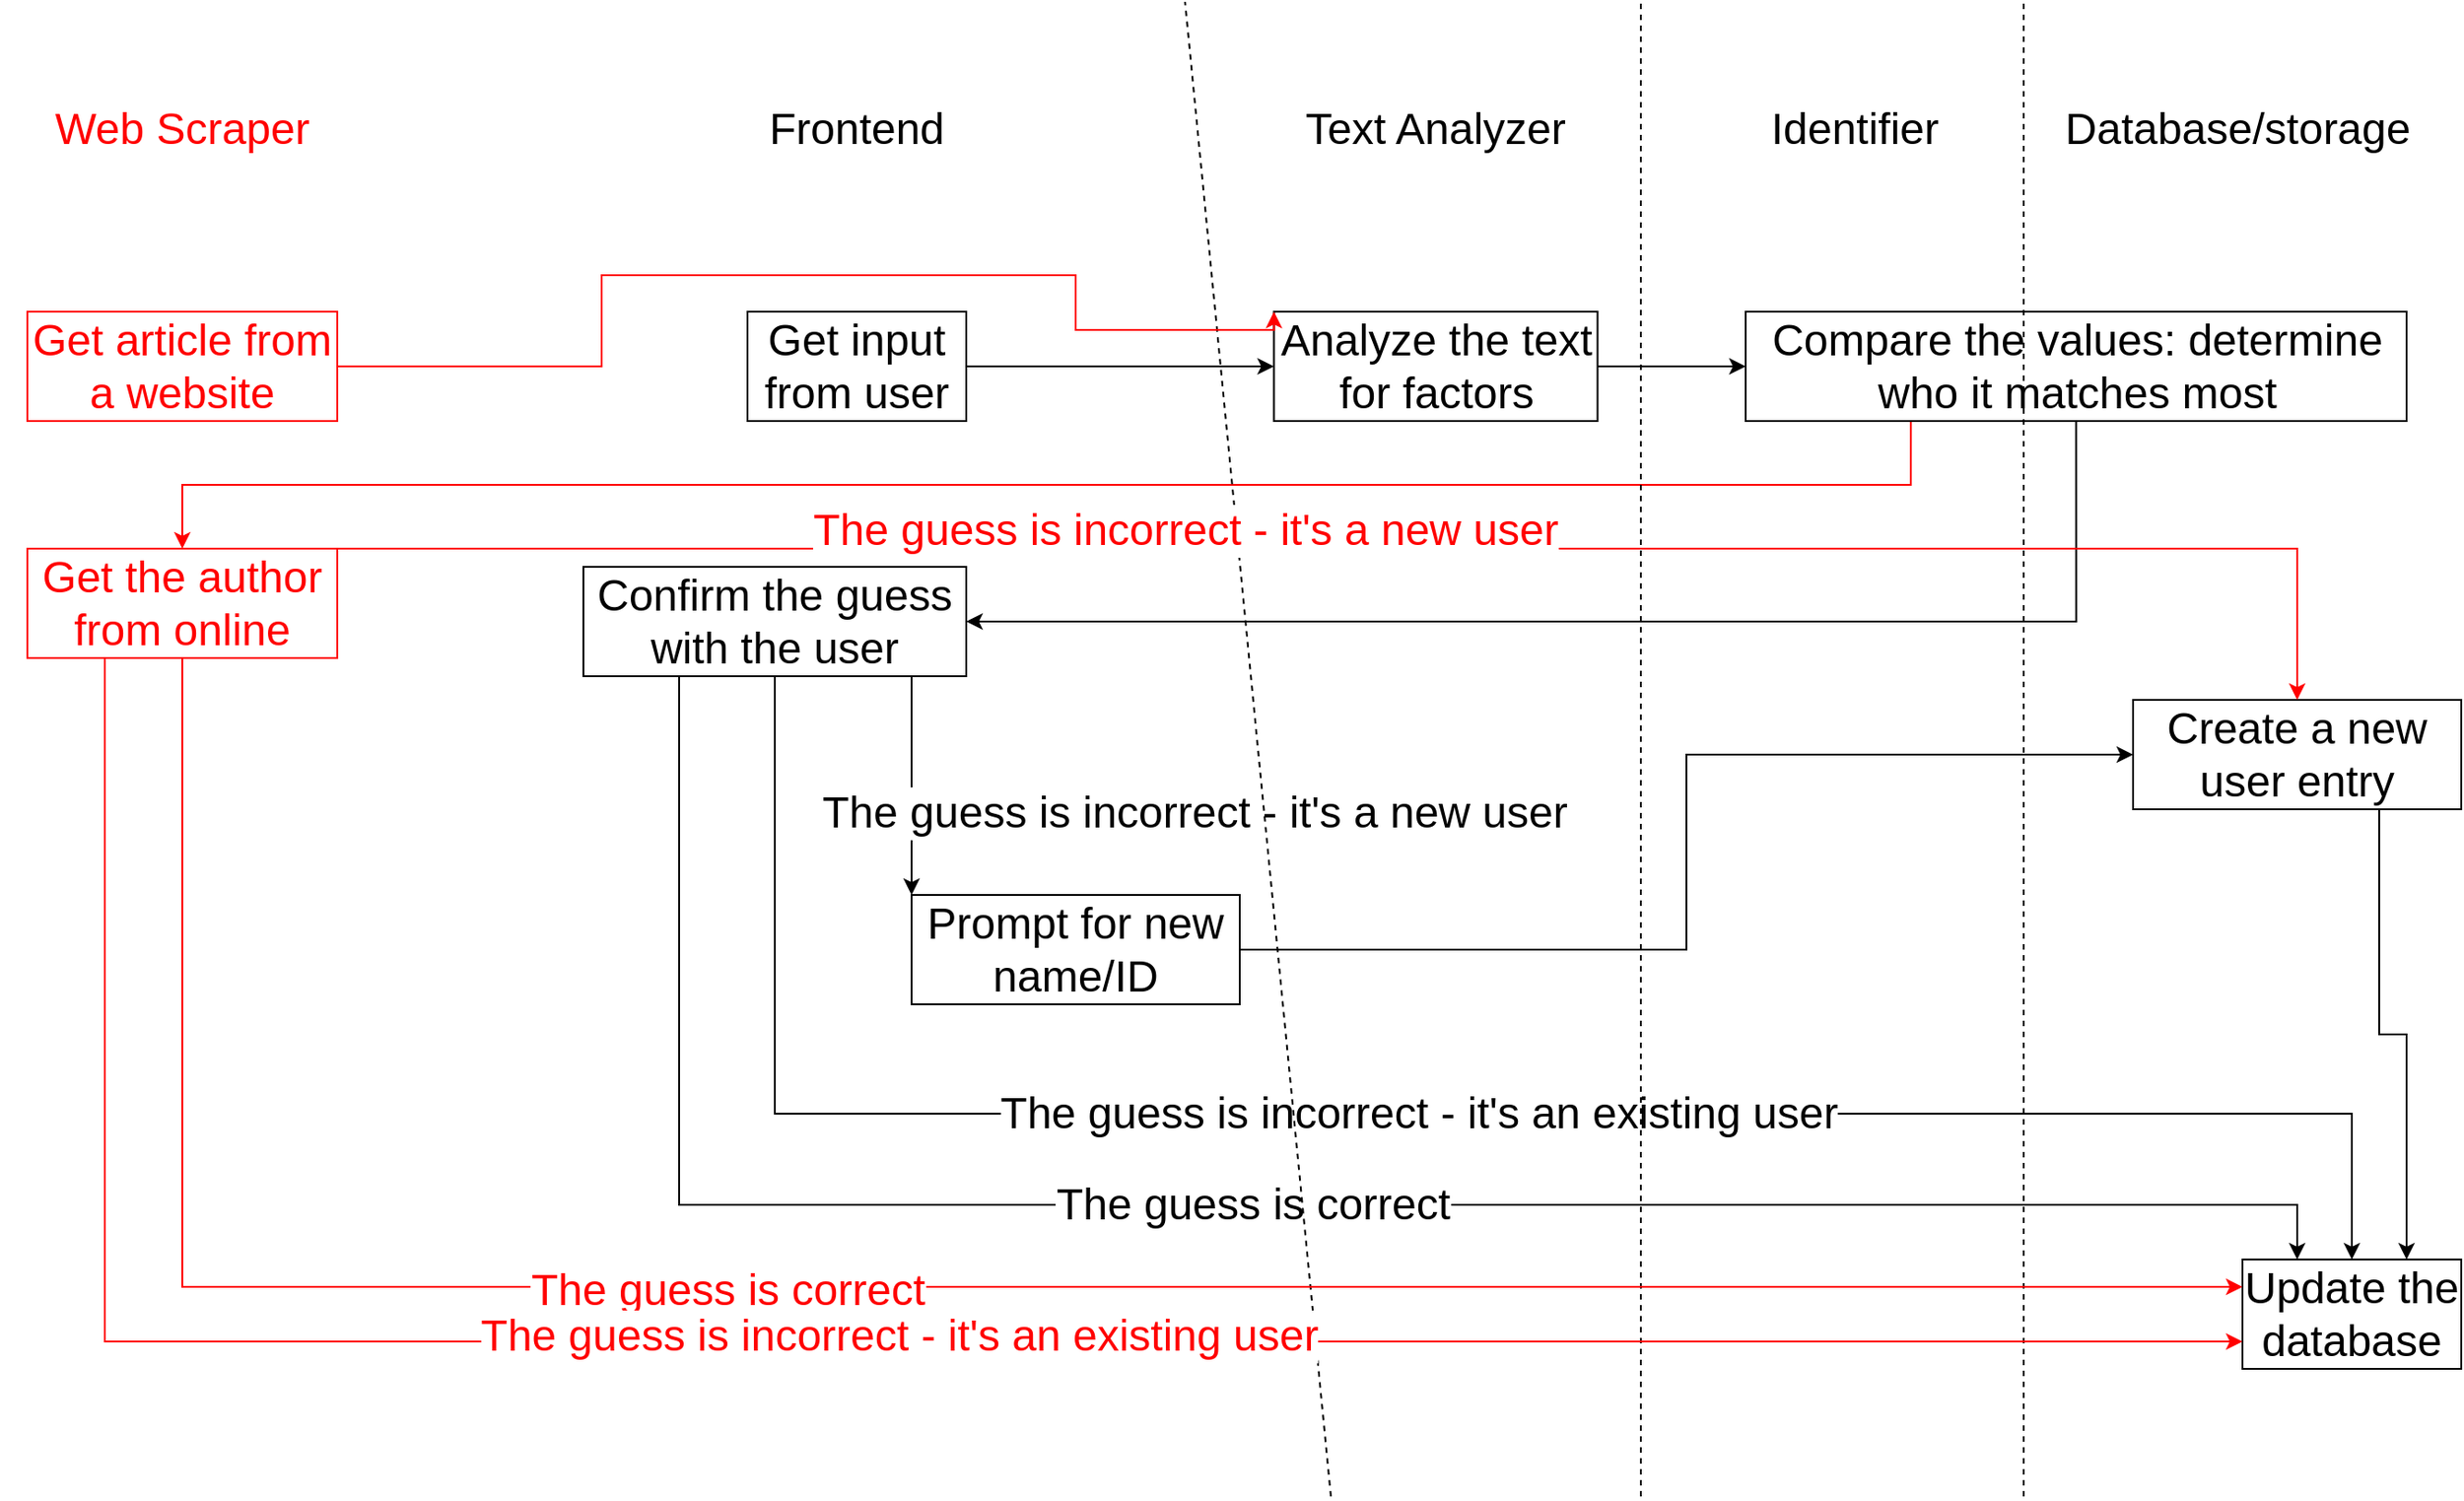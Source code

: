 <mxfile version="13.0.3" type="device"><diagram id="lMcSujnh_APiAG2perR2" name="Page-1"><mxGraphModel dx="4095" dy="1691" grid="1" gridSize="10" guides="1" tooltips="1" connect="1" arrows="1" fold="1" page="1" pageScale="1" pageWidth="1169" pageHeight="827" math="0" shadow="0"><root><mxCell id="0"/><mxCell id="1" parent="0"/><mxCell id="txSQgpxjO1GSqibSGy86-5" style="edgeStyle=orthogonalEdgeStyle;rounded=0;orthogonalLoop=1;jettySize=auto;html=1;exitX=1;exitY=0.5;exitDx=0;exitDy=0;entryX=0;entryY=0.5;entryDx=0;entryDy=0;fontSize=24;" parent="1" source="txSQgpxjO1GSqibSGy86-1" target="txSQgpxjO1GSqibSGy86-4" edge="1"><mxGeometry relative="1" as="geometry"/></mxCell><mxCell id="txSQgpxjO1GSqibSGy86-1" value="Get input from user" style="rounded=0;whiteSpace=wrap;html=1;fontSize=24;" parent="1" vertex="1"><mxGeometry x="100" y="170" width="120" height="60" as="geometry"/></mxCell><mxCell id="txSQgpxjO1GSqibSGy86-2" value="Frontend" style="text;html=1;strokeColor=none;fillColor=none;align=center;verticalAlign=middle;whiteSpace=wrap;rounded=0;fontSize=24;" parent="1" vertex="1"><mxGeometry x="95" y="60" width="130" height="20" as="geometry"/></mxCell><mxCell id="txSQgpxjO1GSqibSGy86-3" value="Text Analyzer" style="text;html=1;strokeColor=none;fillColor=none;align=center;verticalAlign=middle;whiteSpace=wrap;rounded=0;fontSize=24;" parent="1" vertex="1"><mxGeometry x="380" y="60" width="195" height="20" as="geometry"/></mxCell><mxCell id="txSQgpxjO1GSqibSGy86-8" style="edgeStyle=orthogonalEdgeStyle;rounded=0;orthogonalLoop=1;jettySize=auto;html=1;exitX=1;exitY=0.5;exitDx=0;exitDy=0;entryX=0;entryY=0.5;entryDx=0;entryDy=0;fontSize=24;" parent="1" source="txSQgpxjO1GSqibSGy86-4" target="txSQgpxjO1GSqibSGy86-7" edge="1"><mxGeometry relative="1" as="geometry"/></mxCell><mxCell id="txSQgpxjO1GSqibSGy86-4" value="&lt;font style=&quot;font-size: 24px;&quot;&gt;Analyze the text for factors&lt;/font&gt;" style="rounded=0;whiteSpace=wrap;html=1;fontSize=24;" parent="1" vertex="1"><mxGeometry x="388.75" y="170" width="177.5" height="60" as="geometry"/></mxCell><mxCell id="txSQgpxjO1GSqibSGy86-6" value="Identifier" style="text;html=1;strokeColor=none;fillColor=none;align=center;verticalAlign=middle;whiteSpace=wrap;rounded=0;fontSize=24;" parent="1" vertex="1"><mxGeometry x="610" y="60" width="195" height="20" as="geometry"/></mxCell><mxCell id="txSQgpxjO1GSqibSGy86-10" style="edgeStyle=orthogonalEdgeStyle;rounded=0;orthogonalLoop=1;jettySize=auto;html=1;exitX=0.5;exitY=1;exitDx=0;exitDy=0;entryX=1;entryY=0.5;entryDx=0;entryDy=0;fontSize=24;" parent="1" source="txSQgpxjO1GSqibSGy86-7" target="txSQgpxjO1GSqibSGy86-9" edge="1"><mxGeometry relative="1" as="geometry"/></mxCell><mxCell id="txSQgpxjO1GSqibSGy86-7" value="&lt;font style=&quot;font-size: 12px&quot;&gt;Compare the values: determine who it matches most&lt;/font&gt;" style="rounded=0;whiteSpace=wrap;html=1;fontSize=24;" parent="1" vertex="1"><mxGeometry x="647.5" y="170" width="362.5" height="60" as="geometry"/></mxCell><mxCell id="txSQgpxjO1GSqibSGy86-11" value="The guess is correct" style="edgeStyle=orthogonalEdgeStyle;rounded=0;orthogonalLoop=1;jettySize=auto;html=1;exitX=0.25;exitY=1;exitDx=0;exitDy=0;fontSize=24;entryX=0.25;entryY=0;entryDx=0;entryDy=0;" parent="1" source="txSQgpxjO1GSqibSGy86-9" target="txSQgpxjO1GSqibSGy86-15" edge="1"><mxGeometry relative="1" as="geometry"><mxPoint x="640" y="500" as="targetPoint"/><Array as="points"><mxPoint x="63" y="660"/><mxPoint x="950" y="660"/></Array></mxGeometry></mxCell><mxCell id="txSQgpxjO1GSqibSGy86-12" value="The guess is incorrect - it's a new user" style="edgeStyle=orthogonalEdgeStyle;rounded=0;orthogonalLoop=1;jettySize=auto;html=1;fontSize=24;exitX=0.75;exitY=1;exitDx=0;exitDy=0;entryX=0;entryY=0;entryDx=0;entryDy=0;" parent="1" source="txSQgpxjO1GSqibSGy86-9" target="txSQgpxjO1GSqibSGy86-19" edge="1"><mxGeometry x="0.355" y="155" relative="1" as="geometry"><mxPoint x="190" y="480" as="targetPoint"/><mxPoint x="40" y="430" as="sourcePoint"/><Array as="points"><mxPoint x="190" y="370"/><mxPoint x="190" y="490"/></Array><mxPoint y="1" as="offset"/></mxGeometry></mxCell><mxCell id="txSQgpxjO1GSqibSGy86-14" value="The guess is incorrect - it's an existing user" style="edgeStyle=orthogonalEdgeStyle;rounded=0;orthogonalLoop=1;jettySize=auto;html=1;exitX=0.5;exitY=1;exitDx=0;exitDy=0;fontSize=24;entryX=0.5;entryY=0;entryDx=0;entryDy=0;" parent="1" source="txSQgpxjO1GSqibSGy86-9" target="txSQgpxjO1GSqibSGy86-15" edge="1"><mxGeometry relative="1" as="geometry"><mxPoint x="730" y="470" as="targetPoint"/><Array as="points"><mxPoint x="160" y="610"/><mxPoint x="930" y="610"/></Array></mxGeometry></mxCell><mxCell id="txSQgpxjO1GSqibSGy86-9" value="&lt;font style=&quot;font-size: 24px;&quot;&gt;Confirm the guess with the user&lt;/font&gt;" style="rounded=0;whiteSpace=wrap;html=1;fontSize=24;" parent="1" vertex="1"><mxGeometry x="10" y="310" width="210" height="60" as="geometry"/></mxCell><mxCell id="txSQgpxjO1GSqibSGy86-17" style="edgeStyle=orthogonalEdgeStyle;rounded=0;orthogonalLoop=1;jettySize=auto;html=1;exitX=0.75;exitY=1;exitDx=0;exitDy=0;entryX=0.75;entryY=0;entryDx=0;entryDy=0;fontSize=24;" parent="1" source="txSQgpxjO1GSqibSGy86-13" target="txSQgpxjO1GSqibSGy86-15" edge="1"><mxGeometry relative="1" as="geometry"/></mxCell><mxCell id="txSQgpxjO1GSqibSGy86-13" value="Create a new user entry" style="rounded=0;whiteSpace=wrap;html=1;fontSize=24;" parent="1" vertex="1"><mxGeometry x="860" y="383" width="180" height="60" as="geometry"/></mxCell><mxCell id="txSQgpxjO1GSqibSGy86-15" value="Update the database" style="rounded=0;whiteSpace=wrap;html=1;fontSize=24;" parent="1" vertex="1"><mxGeometry x="920" y="690" width="120" height="60" as="geometry"/></mxCell><mxCell id="txSQgpxjO1GSqibSGy86-16" value="Database/storage" style="text;html=1;strokeColor=none;fillColor=none;align=center;verticalAlign=middle;whiteSpace=wrap;rounded=0;fontSize=24;" parent="1" vertex="1"><mxGeometry x="820" y="60" width="195" height="20" as="geometry"/></mxCell><mxCell id="_TjCcet6AEeb8PCO7-oY-6" style="edgeStyle=orthogonalEdgeStyle;rounded=0;orthogonalLoop=1;jettySize=auto;html=1;exitX=0.25;exitY=1;exitDx=0;exitDy=0;strokeColor=#FF0000;fontSize=24;fontColor=#ff0000;entryX=0.5;entryY=0;entryDx=0;entryDy=0;" edge="1" parent="1" source="txSQgpxjO1GSqibSGy86-18" target="_TjCcet6AEeb8PCO7-oY-7"><mxGeometry relative="1" as="geometry"><mxPoint x="-210" y="300" as="targetPoint"/></mxGeometry></mxCell><mxCell id="txSQgpxjO1GSqibSGy86-18" value="&lt;font style=&quot;font-size: 24px;&quot;&gt;Compare the values: determine who it matches most&lt;/font&gt;" style="rounded=0;whiteSpace=wrap;html=1;fontSize=24;" parent="1" vertex="1"><mxGeometry x="647.5" y="170" width="362.5" height="60" as="geometry"/></mxCell><mxCell id="txSQgpxjO1GSqibSGy86-20" style="edgeStyle=orthogonalEdgeStyle;rounded=0;orthogonalLoop=1;jettySize=auto;html=1;exitX=1;exitY=0.5;exitDx=0;exitDy=0;entryX=0;entryY=0.5;entryDx=0;entryDy=0;fontSize=24;" parent="1" source="txSQgpxjO1GSqibSGy86-19" target="txSQgpxjO1GSqibSGy86-13" edge="1"><mxGeometry relative="1" as="geometry"/></mxCell><mxCell id="txSQgpxjO1GSqibSGy86-19" value="Prompt for new name/ID" style="rounded=0;whiteSpace=wrap;html=1;fontSize=24;" parent="1" vertex="1"><mxGeometry x="190" y="490" width="180" height="60" as="geometry"/></mxCell><mxCell id="txSQgpxjO1GSqibSGy86-21" value="" style="endArrow=none;dashed=1;html=1;fontSize=24;" parent="1" edge="1"><mxGeometry width="50" height="50" relative="1" as="geometry"><mxPoint x="420" y="820" as="sourcePoint"/><mxPoint x="340" as="targetPoint"/></mxGeometry></mxCell><mxCell id="txSQgpxjO1GSqibSGy86-22" value="" style="endArrow=none;dashed=1;html=1;fontSize=24;" parent="1" edge="1"><mxGeometry width="50" height="50" relative="1" as="geometry"><mxPoint x="590" y="820" as="sourcePoint"/><mxPoint x="590" as="targetPoint"/></mxGeometry></mxCell><mxCell id="txSQgpxjO1GSqibSGy86-23" value="" style="endArrow=none;dashed=1;html=1;fontSize=24;" parent="1" edge="1"><mxGeometry width="50" height="50" relative="1" as="geometry"><mxPoint x="800" y="820" as="sourcePoint"/><mxPoint x="800" as="targetPoint"/></mxGeometry></mxCell><mxCell id="_TjCcet6AEeb8PCO7-oY-1" value="Web Scraper" style="text;html=1;strokeColor=none;fillColor=none;align=center;verticalAlign=middle;whiteSpace=wrap;rounded=0;fontSize=24;fontColor=#FF0000;" vertex="1" parent="1"><mxGeometry x="-310" y="60" width="200" height="20" as="geometry"/></mxCell><mxCell id="_TjCcet6AEeb8PCO7-oY-5" style="edgeStyle=orthogonalEdgeStyle;rounded=0;orthogonalLoop=1;jettySize=auto;html=1;exitX=1;exitY=0.5;exitDx=0;exitDy=0;fontSize=24;fontColor=#ff0000;strokeColor=#FF0000;entryX=0;entryY=0;entryDx=0;entryDy=0;" edge="1" parent="1" source="_TjCcet6AEeb8PCO7-oY-2" target="txSQgpxjO1GSqibSGy86-4"><mxGeometry relative="1" as="geometry"><mxPoint x="370" y="200" as="targetPoint"/><Array as="points"><mxPoint x="20" y="200"/><mxPoint x="20" y="150"/><mxPoint x="280" y="150"/><mxPoint x="280" y="180"/><mxPoint x="389" y="180"/></Array></mxGeometry></mxCell><mxCell id="_TjCcet6AEeb8PCO7-oY-2" value="Get article from a website" style="rounded=0;whiteSpace=wrap;html=1;fontSize=24;strokeColor=#FF0000;fontColor=#ff0000;" vertex="1" parent="1"><mxGeometry x="-295" y="170" width="170" height="60" as="geometry"/></mxCell><mxCell id="_TjCcet6AEeb8PCO7-oY-8" style="edgeStyle=orthogonalEdgeStyle;rounded=0;orthogonalLoop=1;jettySize=auto;html=1;exitX=1;exitY=0.5;exitDx=0;exitDy=0;entryX=0.5;entryY=0;entryDx=0;entryDy=0;strokeColor=#FF0000;fontSize=24;fontColor=#ff0000;" edge="1" parent="1" source="_TjCcet6AEeb8PCO7-oY-7" target="txSQgpxjO1GSqibSGy86-13"><mxGeometry relative="1" as="geometry"><Array as="points"><mxPoint x="-125" y="300"/><mxPoint x="950" y="300"/></Array></mxGeometry></mxCell><mxCell id="_TjCcet6AEeb8PCO7-oY-10" value="&lt;span&gt;&lt;font color=&quot;#ff0000&quot;&gt;The guess is incorrect - it's a new user&lt;/font&gt;&lt;/span&gt;" style="edgeLabel;html=1;align=center;verticalAlign=middle;resizable=0;points=[];fontSize=24;fontColor=#ff0000;" vertex="1" connectable="0" parent="_TjCcet6AEeb8PCO7-oY-8"><mxGeometry x="-0.253" relative="1" as="geometry"><mxPoint x="51" y="-10" as="offset"/></mxGeometry></mxCell><mxCell id="_TjCcet6AEeb8PCO7-oY-9" style="edgeStyle=orthogonalEdgeStyle;rounded=0;orthogonalLoop=1;jettySize=auto;html=1;exitX=0.5;exitY=1;exitDx=0;exitDy=0;strokeColor=#FF0000;fontSize=24;fontColor=#ff0000;entryX=0;entryY=0.25;entryDx=0;entryDy=0;" edge="1" parent="1" source="_TjCcet6AEeb8PCO7-oY-7" target="txSQgpxjO1GSqibSGy86-15"><mxGeometry relative="1" as="geometry"><mxPoint x="900" y="700" as="targetPoint"/><Array as="points"><mxPoint x="-210" y="705"/></Array></mxGeometry></mxCell><mxCell id="_TjCcet6AEeb8PCO7-oY-11" value="&lt;span&gt;The guess is correct&lt;/span&gt;" style="edgeLabel;html=1;align=center;verticalAlign=middle;resizable=0;points=[];fontSize=24;fontColor=#ff0000;" vertex="1" connectable="0" parent="_TjCcet6AEeb8PCO7-oY-9"><mxGeometry x="-0.129" y="-2" relative="1" as="geometry"><mxPoint x="1" as="offset"/></mxGeometry></mxCell><mxCell id="_TjCcet6AEeb8PCO7-oY-12" style="edgeStyle=orthogonalEdgeStyle;rounded=0;orthogonalLoop=1;jettySize=auto;html=1;exitX=0.25;exitY=1;exitDx=0;exitDy=0;entryX=0;entryY=0.75;entryDx=0;entryDy=0;strokeColor=#FF0000;fontSize=24;fontColor=#ff0000;" edge="1" parent="1" source="_TjCcet6AEeb8PCO7-oY-7" target="txSQgpxjO1GSqibSGy86-15"><mxGeometry relative="1" as="geometry"/></mxCell><mxCell id="_TjCcet6AEeb8PCO7-oY-13" value="&lt;span&gt;&lt;font color=&quot;#ff0000&quot;&gt;The guess is incorrect - it's an existing user&lt;/font&gt;&lt;br&gt;&lt;/span&gt;" style="edgeLabel;html=1;align=center;verticalAlign=middle;resizable=0;points=[];fontSize=24;fontColor=#ff0000;" vertex="1" connectable="0" parent="_TjCcet6AEeb8PCO7-oY-12"><mxGeometry x="0.047" y="3" relative="1" as="geometry"><mxPoint as="offset"/></mxGeometry></mxCell><mxCell id="_TjCcet6AEeb8PCO7-oY-7" value="Get the author from online" style="rounded=0;whiteSpace=wrap;html=1;fontSize=24;strokeColor=#FF0000;fontColor=#ff0000;" vertex="1" parent="1"><mxGeometry x="-295" y="300" width="170" height="60" as="geometry"/></mxCell></root></mxGraphModel></diagram></mxfile>